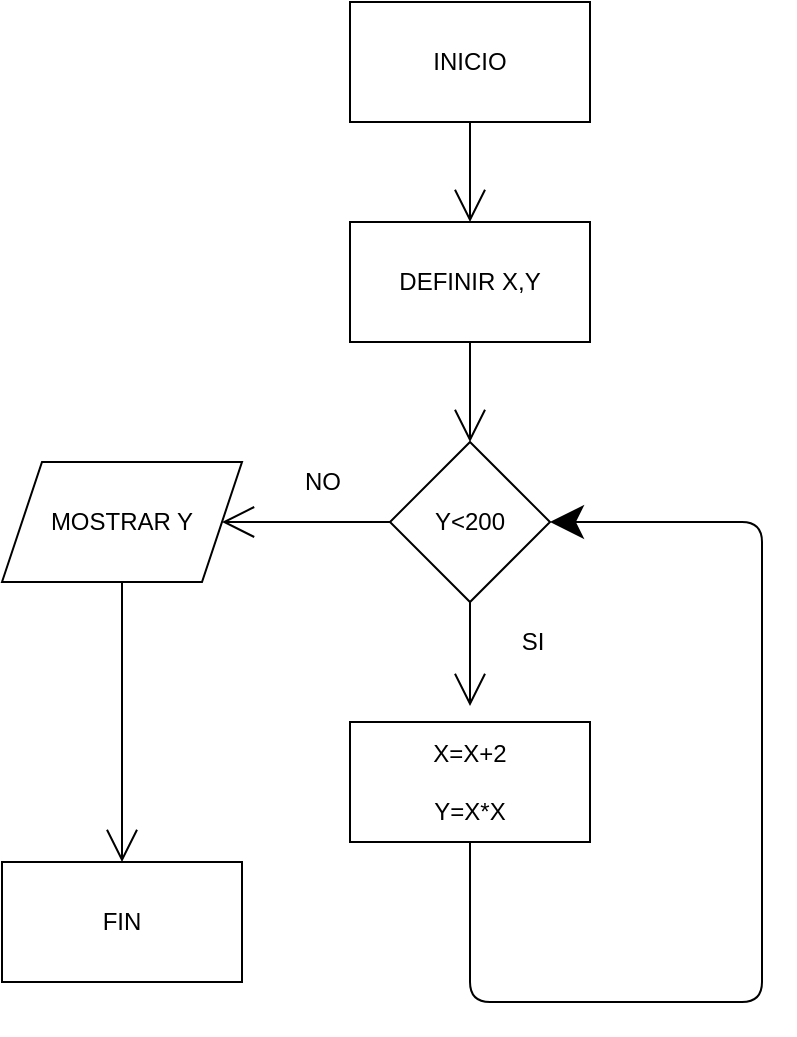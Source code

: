 <mxfile version="15.3.5"><diagram id="SkcrptiT6_UTeDZD_CP6" name="Page-1"><mxGraphModel dx="1422" dy="752" grid="1" gridSize="10" guides="1" tooltips="1" connect="1" arrows="1" fold="1" page="1" pageScale="1" pageWidth="827" pageHeight="1169" math="0" shadow="0"><root><mxCell id="0"/><mxCell id="1" parent="0"/><mxCell id="wCBaNA0Gvlr1F-7hcnJY-7" style="edgeStyle=none;curved=1;rounded=0;orthogonalLoop=1;jettySize=auto;html=1;exitX=0.5;exitY=1;exitDx=0;exitDy=0;entryX=0.5;entryY=0;entryDx=0;entryDy=0;endArrow=open;startSize=14;endSize=14;sourcePerimeterSpacing=8;targetPerimeterSpacing=8;" edge="1" parent="1" source="wCBaNA0Gvlr1F-7hcnJY-1" target="wCBaNA0Gvlr1F-7hcnJY-2"><mxGeometry relative="1" as="geometry"/></mxCell><mxCell id="wCBaNA0Gvlr1F-7hcnJY-1" value="INICIO" style="rounded=0;whiteSpace=wrap;html=1;hachureGap=4;pointerEvents=0;" vertex="1" parent="1"><mxGeometry x="354" y="10" width="120" height="60" as="geometry"/></mxCell><mxCell id="wCBaNA0Gvlr1F-7hcnJY-8" style="edgeStyle=none;curved=1;rounded=0;orthogonalLoop=1;jettySize=auto;html=1;exitX=0.5;exitY=1;exitDx=0;exitDy=0;entryX=0.5;entryY=0;entryDx=0;entryDy=0;endArrow=open;startSize=14;endSize=14;sourcePerimeterSpacing=8;targetPerimeterSpacing=8;" edge="1" parent="1" source="wCBaNA0Gvlr1F-7hcnJY-2" target="wCBaNA0Gvlr1F-7hcnJY-3"><mxGeometry relative="1" as="geometry"/></mxCell><mxCell id="wCBaNA0Gvlr1F-7hcnJY-2" value="DEFINIR X,Y" style="rounded=0;whiteSpace=wrap;html=1;hachureGap=4;pointerEvents=0;" vertex="1" parent="1"><mxGeometry x="354" y="120" width="120" height="60" as="geometry"/></mxCell><mxCell id="wCBaNA0Gvlr1F-7hcnJY-6" style="edgeStyle=none;curved=1;rounded=0;orthogonalLoop=1;jettySize=auto;html=1;exitX=0.5;exitY=1;exitDx=0;exitDy=0;endArrow=open;startSize=14;endSize=14;sourcePerimeterSpacing=8;targetPerimeterSpacing=8;" edge="1" parent="1" source="wCBaNA0Gvlr1F-7hcnJY-3" target="wCBaNA0Gvlr1F-7hcnJY-4"><mxGeometry relative="1" as="geometry"/></mxCell><mxCell id="wCBaNA0Gvlr1F-7hcnJY-15" style="edgeStyle=none;curved=1;rounded=0;orthogonalLoop=1;jettySize=auto;html=1;exitX=0;exitY=0.5;exitDx=0;exitDy=0;entryX=1;entryY=0.5;entryDx=0;entryDy=0;endArrow=open;startSize=14;endSize=14;sourcePerimeterSpacing=8;targetPerimeterSpacing=8;" edge="1" parent="1" source="wCBaNA0Gvlr1F-7hcnJY-3" target="wCBaNA0Gvlr1F-7hcnJY-13"><mxGeometry relative="1" as="geometry"/></mxCell><mxCell id="wCBaNA0Gvlr1F-7hcnJY-3" value="Y&amp;lt;200" style="rhombus;whiteSpace=wrap;html=1;hachureGap=4;pointerEvents=0;" vertex="1" parent="1"><mxGeometry x="374" y="230" width="80" height="80" as="geometry"/></mxCell><mxCell id="wCBaNA0Gvlr1F-7hcnJY-4" value="&lt;div&gt;X=X+2&lt;/div&gt;&lt;div&gt;&lt;br&gt;&lt;/div&gt;&lt;div&gt;Y=X*X&lt;br&gt;&lt;/div&gt;" style="rounded=0;whiteSpace=wrap;html=1;hachureGap=4;pointerEvents=0;" vertex="1" parent="1"><mxGeometry x="354" y="370" width="120" height="60" as="geometry"/></mxCell><mxCell id="wCBaNA0Gvlr1F-7hcnJY-5" value="" style="endArrow=classic;html=1;startSize=14;endSize=14;sourcePerimeterSpacing=8;targetPerimeterSpacing=8;exitX=0.5;exitY=1;exitDx=0;exitDy=0;entryX=1;entryY=0.5;entryDx=0;entryDy=0;" edge="1" parent="1" source="wCBaNA0Gvlr1F-7hcnJY-4" target="wCBaNA0Gvlr1F-7hcnJY-3"><mxGeometry width="50" height="50" relative="1" as="geometry"><mxPoint x="424" y="550" as="sourcePoint"/><mxPoint x="510" y="270" as="targetPoint"/><Array as="points"><mxPoint x="414" y="510"/><mxPoint x="560" y="510"/><mxPoint x="560" y="270"/></Array></mxGeometry></mxCell><mxCell id="wCBaNA0Gvlr1F-7hcnJY-9" value="SI" style="text;html=1;align=center;verticalAlign=middle;resizable=0;points=[];autosize=1;strokeColor=none;fillColor=none;" vertex="1" parent="1"><mxGeometry x="430" y="320" width="30" height="20" as="geometry"/></mxCell><mxCell id="wCBaNA0Gvlr1F-7hcnJY-12" value="FIN" style="rounded=0;whiteSpace=wrap;html=1;hachureGap=4;pointerEvents=0;" vertex="1" parent="1"><mxGeometry x="180" y="440" width="120" height="60" as="geometry"/></mxCell><mxCell id="wCBaNA0Gvlr1F-7hcnJY-16" style="edgeStyle=none;curved=1;rounded=0;orthogonalLoop=1;jettySize=auto;html=1;exitX=0.5;exitY=1;exitDx=0;exitDy=0;entryX=0.5;entryY=0;entryDx=0;entryDy=0;endArrow=open;startSize=14;endSize=14;sourcePerimeterSpacing=8;targetPerimeterSpacing=8;" edge="1" parent="1" source="wCBaNA0Gvlr1F-7hcnJY-13" target="wCBaNA0Gvlr1F-7hcnJY-12"><mxGeometry relative="1" as="geometry"/></mxCell><mxCell id="wCBaNA0Gvlr1F-7hcnJY-13" value="MOSTRAR Y" style="shape=parallelogram;perimeter=parallelogramPerimeter;whiteSpace=wrap;html=1;fixedSize=1;hachureGap=4;pointerEvents=0;" vertex="1" parent="1"><mxGeometry x="180" y="240" width="120" height="60" as="geometry"/></mxCell><mxCell id="wCBaNA0Gvlr1F-7hcnJY-17" value="NO" style="text;html=1;align=center;verticalAlign=middle;resizable=0;points=[];autosize=1;strokeColor=none;fillColor=none;" vertex="1" parent="1"><mxGeometry x="325" y="240" width="30" height="20" as="geometry"/></mxCell></root></mxGraphModel></diagram></mxfile>
